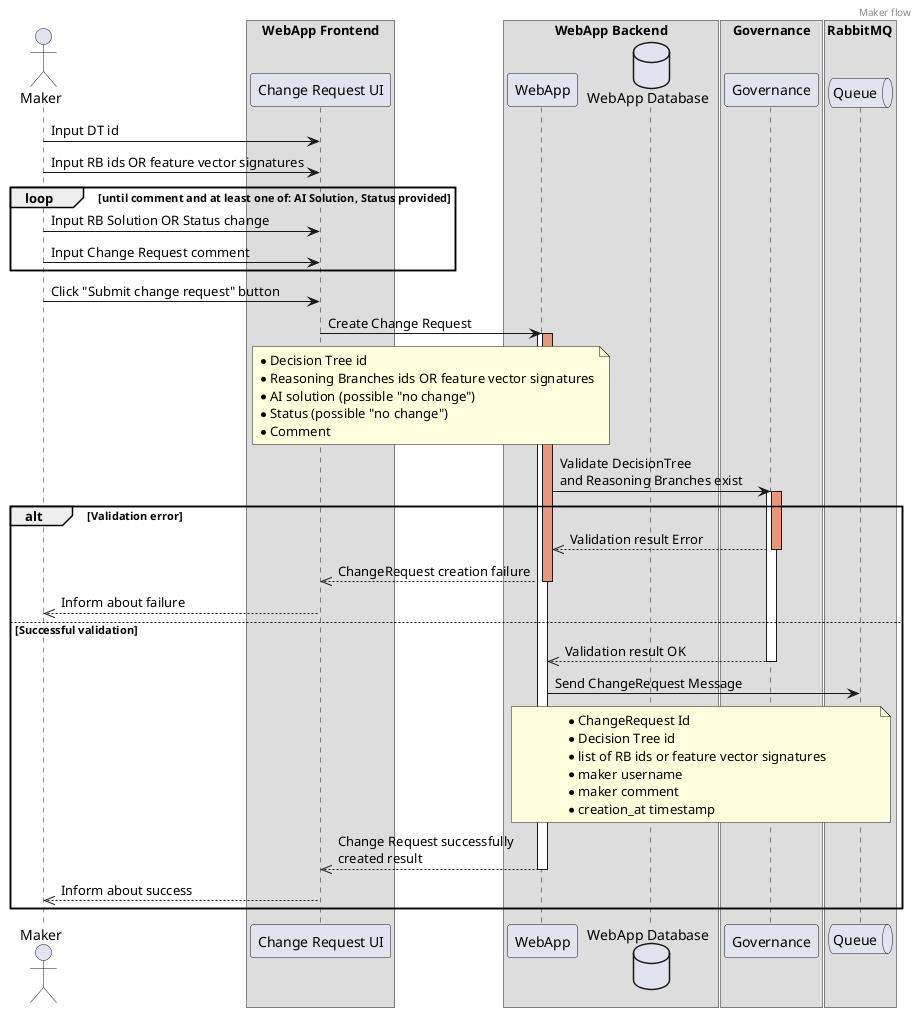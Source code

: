 @startuml
header Maker flow

actor Maker order 10

box "WebApp Frontend"
    participant Frontend as "Change Request UI" order 20
end box

box "WebApp Backend"
    participant Backend as "WebApp" order 30
    database WebAppDB as "WebApp Database" order 40
end box

box "RabbitMQ"
    queue Queue order 50
end box

box "Governance"
    participant Governance as "Governance" order 45
end box

Maker -> Frontend : Input DT id
Maker -> Frontend : Input RB ids OR feature vector signatures

loop until comment and at least one of: AI Solution, Status provided
   Maker -> Frontend : Input RB Solution OR Status change
   Maker -> Frontend : Input Change Request comment
end

Maker -> Frontend: Click "Submit change request" button

Frontend -> Backend: Create Change Request
note over Frontend, Backend
    * Decision Tree id
    * Reasoning Branches ids OR feature vector signatures
    * AI solution (possible "no change")
    * Status (possible "no change")
    * Comment
end note

activate Backend
activate Backend #DarkSalmon

Backend -> Governance : Validate DecisionTree \nand Reasoning Branches exist

activate Governance
activate Governance #DarkSalmon

alt Validation error
    Governance -->> Backend : Validation result Error
    deactivate Governance

    Backend -->> Frontend: ChangeRequest creation failure
    deactivate Backend

    Frontend -->> Maker : Inform about failure

else Successful validation

    Governance -->> Backend: Validation result OK
    deactivate Governance

    Backend -> Queue : Send ChangeRequest Message
    note over Backend, Queue
        * ChangeRequest Id
        * Decision Tree id
        * list of RB ids or feature vector signatures
        * maker username
        * maker comment
        * creation_at timestamp
    end note

    Backend -->> Frontend: Change Request successfully \ncreated result
    deactivate Backend

    Frontend -->> Maker : Inform about success

end

@enduml
